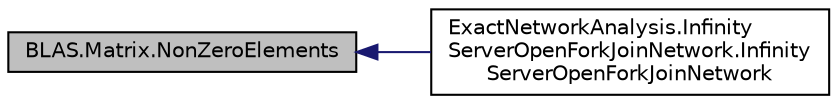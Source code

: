 digraph "BLAS.Matrix.NonZeroElements"
{
  edge [fontname="Helvetica",fontsize="10",labelfontname="Helvetica",labelfontsize="10"];
  node [fontname="Helvetica",fontsize="10",shape=record];
  rankdir="LR";
  Node1 [label="BLAS.Matrix.NonZeroElements",height=0.2,width=0.4,color="black", fillcolor="grey75", style="filled", fontcolor="black"];
  Node1 -> Node2 [dir="back",color="midnightblue",fontsize="10",style="solid"];
  Node2 [label="ExactNetworkAnalysis.Infinity\lServerOpenForkJoinNetwork.Infinity\lServerOpenForkJoinNetwork",height=0.2,width=0.4,color="black", fillcolor="white", style="filled",URL="$class_exact_network_analysis_1_1_infinity_server_open_fork_join_network.html#aa68fa7a62d49fc7f9add83dde539fc09",tooltip="Задает сеть с делением и слиянием требований с бесконечноприборными базовыми системами обслуживания ..."];
}
